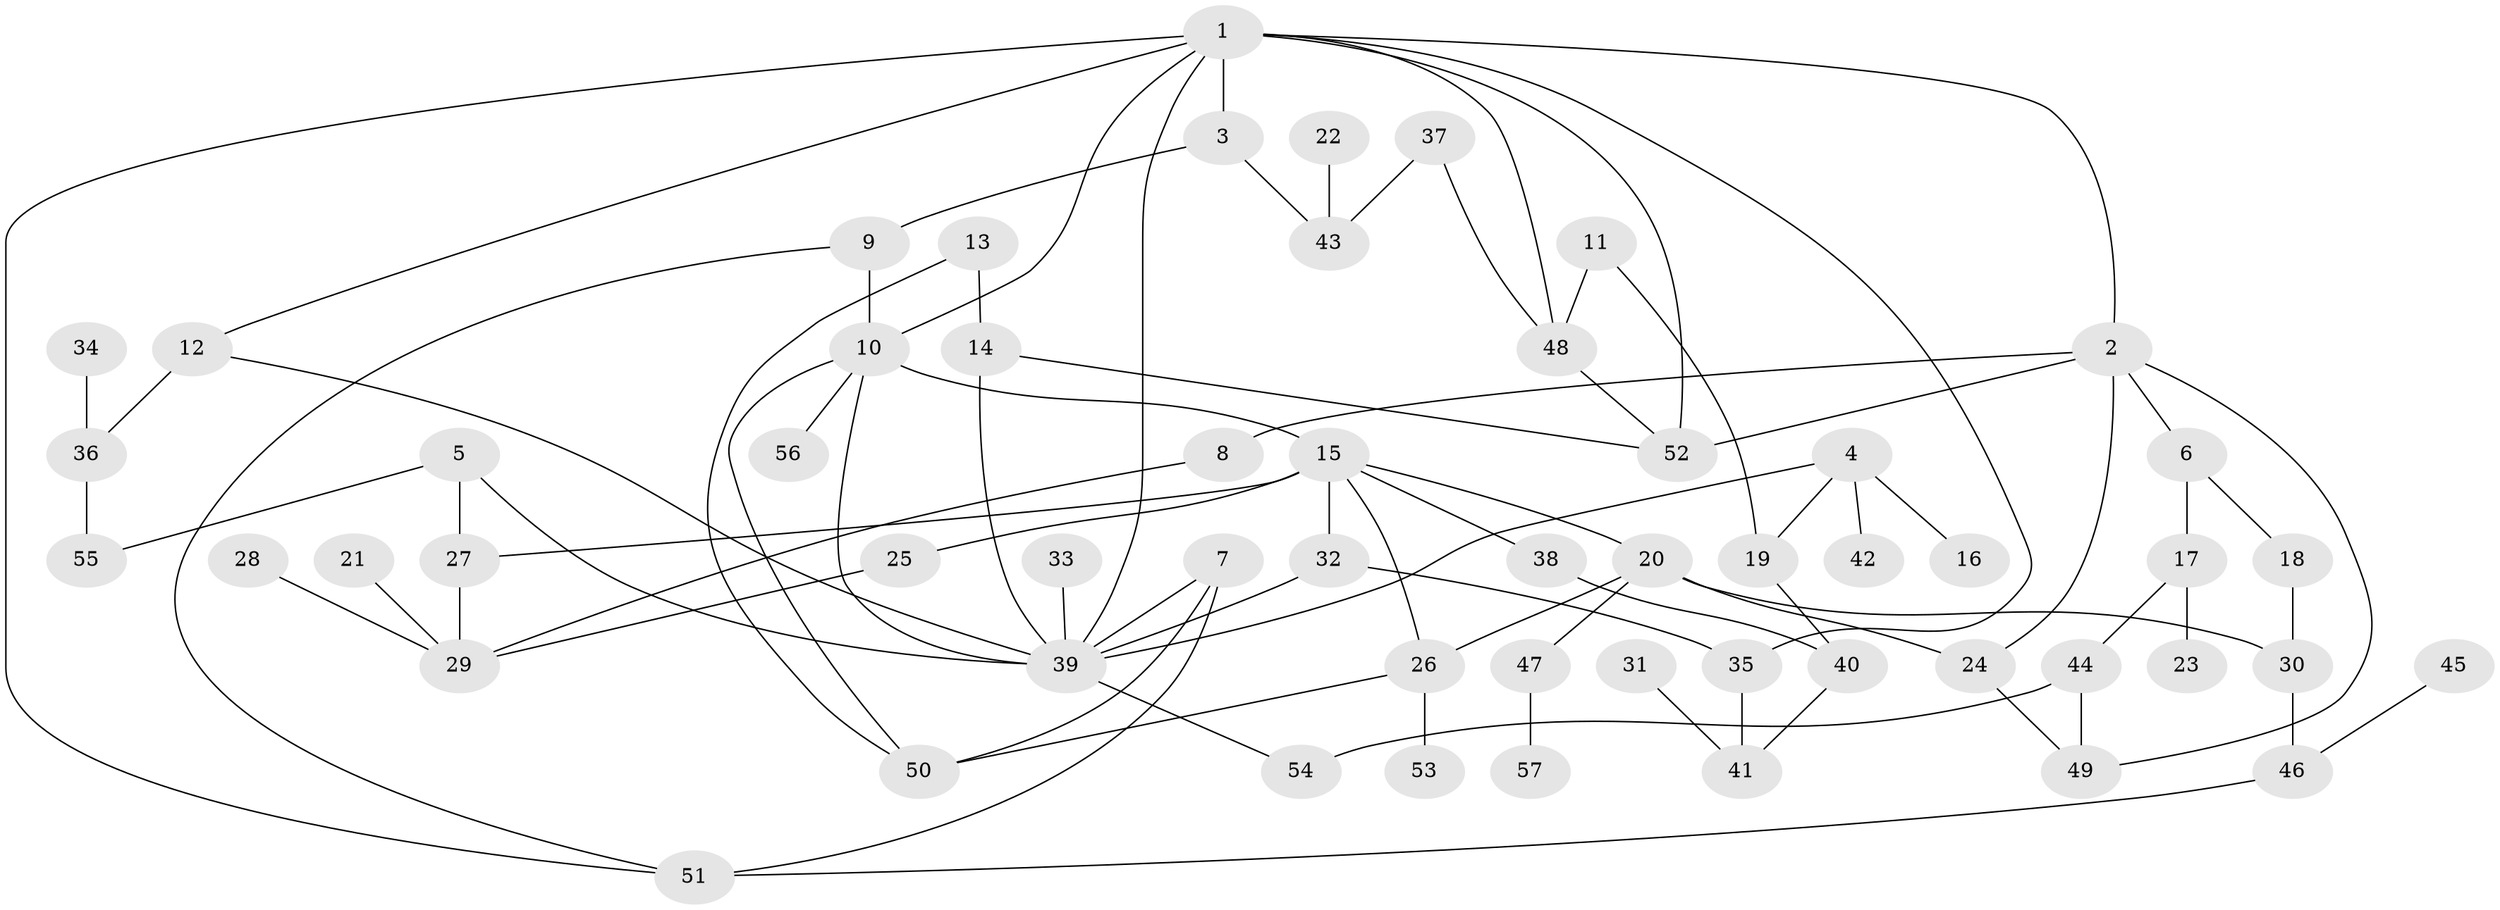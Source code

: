 // original degree distribution, {5: 0.061946902654867256, 3: 0.21238938053097345, 9: 0.017699115044247787, 6: 0.017699115044247787, 2: 0.24778761061946902, 4: 0.11504424778761062, 1: 0.3274336283185841}
// Generated by graph-tools (version 1.1) at 2025/01/03/09/25 03:01:10]
// undirected, 57 vertices, 84 edges
graph export_dot {
graph [start="1"]
  node [color=gray90,style=filled];
  1;
  2;
  3;
  4;
  5;
  6;
  7;
  8;
  9;
  10;
  11;
  12;
  13;
  14;
  15;
  16;
  17;
  18;
  19;
  20;
  21;
  22;
  23;
  24;
  25;
  26;
  27;
  28;
  29;
  30;
  31;
  32;
  33;
  34;
  35;
  36;
  37;
  38;
  39;
  40;
  41;
  42;
  43;
  44;
  45;
  46;
  47;
  48;
  49;
  50;
  51;
  52;
  53;
  54;
  55;
  56;
  57;
  1 -- 2 [weight=1.0];
  1 -- 3 [weight=1.0];
  1 -- 10 [weight=1.0];
  1 -- 12 [weight=1.0];
  1 -- 35 [weight=1.0];
  1 -- 39 [weight=1.0];
  1 -- 48 [weight=1.0];
  1 -- 51 [weight=1.0];
  1 -- 52 [weight=1.0];
  2 -- 6 [weight=1.0];
  2 -- 8 [weight=1.0];
  2 -- 24 [weight=1.0];
  2 -- 49 [weight=1.0];
  2 -- 52 [weight=2.0];
  3 -- 9 [weight=1.0];
  3 -- 43 [weight=1.0];
  4 -- 16 [weight=1.0];
  4 -- 19 [weight=1.0];
  4 -- 39 [weight=1.0];
  4 -- 42 [weight=1.0];
  5 -- 27 [weight=1.0];
  5 -- 39 [weight=1.0];
  5 -- 55 [weight=1.0];
  6 -- 17 [weight=1.0];
  6 -- 18 [weight=1.0];
  7 -- 39 [weight=1.0];
  7 -- 50 [weight=1.0];
  7 -- 51 [weight=1.0];
  8 -- 29 [weight=1.0];
  9 -- 10 [weight=1.0];
  9 -- 51 [weight=1.0];
  10 -- 15 [weight=1.0];
  10 -- 39 [weight=1.0];
  10 -- 50 [weight=1.0];
  10 -- 56 [weight=1.0];
  11 -- 19 [weight=1.0];
  11 -- 48 [weight=1.0];
  12 -- 36 [weight=1.0];
  12 -- 39 [weight=1.0];
  13 -- 14 [weight=1.0];
  13 -- 50 [weight=1.0];
  14 -- 39 [weight=1.0];
  14 -- 52 [weight=1.0];
  15 -- 20 [weight=1.0];
  15 -- 25 [weight=1.0];
  15 -- 26 [weight=1.0];
  15 -- 27 [weight=1.0];
  15 -- 32 [weight=1.0];
  15 -- 38 [weight=1.0];
  17 -- 23 [weight=1.0];
  17 -- 44 [weight=1.0];
  18 -- 30 [weight=1.0];
  19 -- 40 [weight=1.0];
  20 -- 24 [weight=1.0];
  20 -- 26 [weight=1.0];
  20 -- 30 [weight=1.0];
  20 -- 47 [weight=1.0];
  21 -- 29 [weight=1.0];
  22 -- 43 [weight=1.0];
  24 -- 49 [weight=1.0];
  25 -- 29 [weight=1.0];
  26 -- 50 [weight=1.0];
  26 -- 53 [weight=1.0];
  27 -- 29 [weight=1.0];
  28 -- 29 [weight=1.0];
  30 -- 46 [weight=1.0];
  31 -- 41 [weight=1.0];
  32 -- 35 [weight=1.0];
  32 -- 39 [weight=1.0];
  33 -- 39 [weight=1.0];
  34 -- 36 [weight=1.0];
  35 -- 41 [weight=1.0];
  36 -- 55 [weight=1.0];
  37 -- 43 [weight=1.0];
  37 -- 48 [weight=1.0];
  38 -- 40 [weight=1.0];
  39 -- 54 [weight=1.0];
  40 -- 41 [weight=1.0];
  44 -- 49 [weight=1.0];
  44 -- 54 [weight=1.0];
  45 -- 46 [weight=1.0];
  46 -- 51 [weight=1.0];
  47 -- 57 [weight=1.0];
  48 -- 52 [weight=1.0];
}
